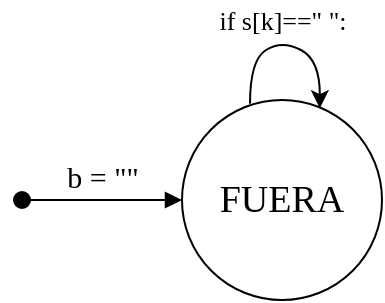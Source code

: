 <mxfile version="13.7.5" type="github">
  <diagram id="h58Jj5s2J0POtgTycYsI" name="Diagrama1">
    <mxGraphModel dx="723" dy="402" grid="1" gridSize="10" guides="1" tooltips="1" connect="1" arrows="1" fold="1" page="1" pageScale="1" pageWidth="827" pageHeight="1169" math="0" shadow="0">
      <root>
        <mxCell id="0" />
        <mxCell id="1" parent="0" />
        <mxCell id="7tnjgmOPYtsf6LkZhkIZ-3" value="&lt;font style=&quot;font-size: 15px&quot; face=&quot;Times New Roman&quot;&gt;b = &quot;&quot;&lt;/font&gt;" style="html=1;verticalAlign=bottom;startArrow=oval;startFill=1;endArrow=block;startSize=8;" edge="1" parent="1">
          <mxGeometry width="60" relative="1" as="geometry">
            <mxPoint x="50" y="320" as="sourcePoint" />
            <mxPoint x="130" y="320" as="targetPoint" />
            <Array as="points" />
            <mxPoint as="offset" />
          </mxGeometry>
        </mxCell>
        <mxCell id="7tnjgmOPYtsf6LkZhkIZ-4" value="&lt;font style=&quot;font-size: 19px&quot; face=&quot;Times New Roman&quot;&gt;FUERA&lt;/font&gt;" style="ellipse;whiteSpace=wrap;html=1;aspect=fixed;fontColor=#000000;" vertex="1" parent="1">
          <mxGeometry x="130" y="270" width="100" height="100" as="geometry" />
        </mxCell>
        <mxCell id="7tnjgmOPYtsf6LkZhkIZ-9" value="" style="curved=1;endArrow=classic;html=1;fontColor=#000000;exitX=0.34;exitY=0.019;exitDx=0;exitDy=0;exitPerimeter=0;entryX=0.689;entryY=0.041;entryDx=0;entryDy=0;entryPerimeter=0;" edge="1" parent="1" source="7tnjgmOPYtsf6LkZhkIZ-4" target="7tnjgmOPYtsf6LkZhkIZ-4">
          <mxGeometry width="50" height="50" relative="1" as="geometry">
            <mxPoint x="210" y="230" as="sourcePoint" />
            <mxPoint x="210" y="210" as="targetPoint" />
            <Array as="points">
              <mxPoint x="164" y="250" />
              <mxPoint x="180" y="240" />
              <mxPoint x="199" y="250" />
            </Array>
          </mxGeometry>
        </mxCell>
        <mxCell id="7tnjgmOPYtsf6LkZhkIZ-10" value="&lt;font face=&quot;Times New Roman&quot; style=&quot;font-size: 13px&quot;&gt;if s[k]==&quot; &quot;:&lt;/font&gt;" style="text;html=1;align=center;verticalAlign=middle;resizable=0;points=[];autosize=1;fontColor=#000000;" vertex="1" parent="1">
          <mxGeometry x="140" y="220" width="80" height="20" as="geometry" />
        </mxCell>
      </root>
    </mxGraphModel>
  </diagram>
</mxfile>
